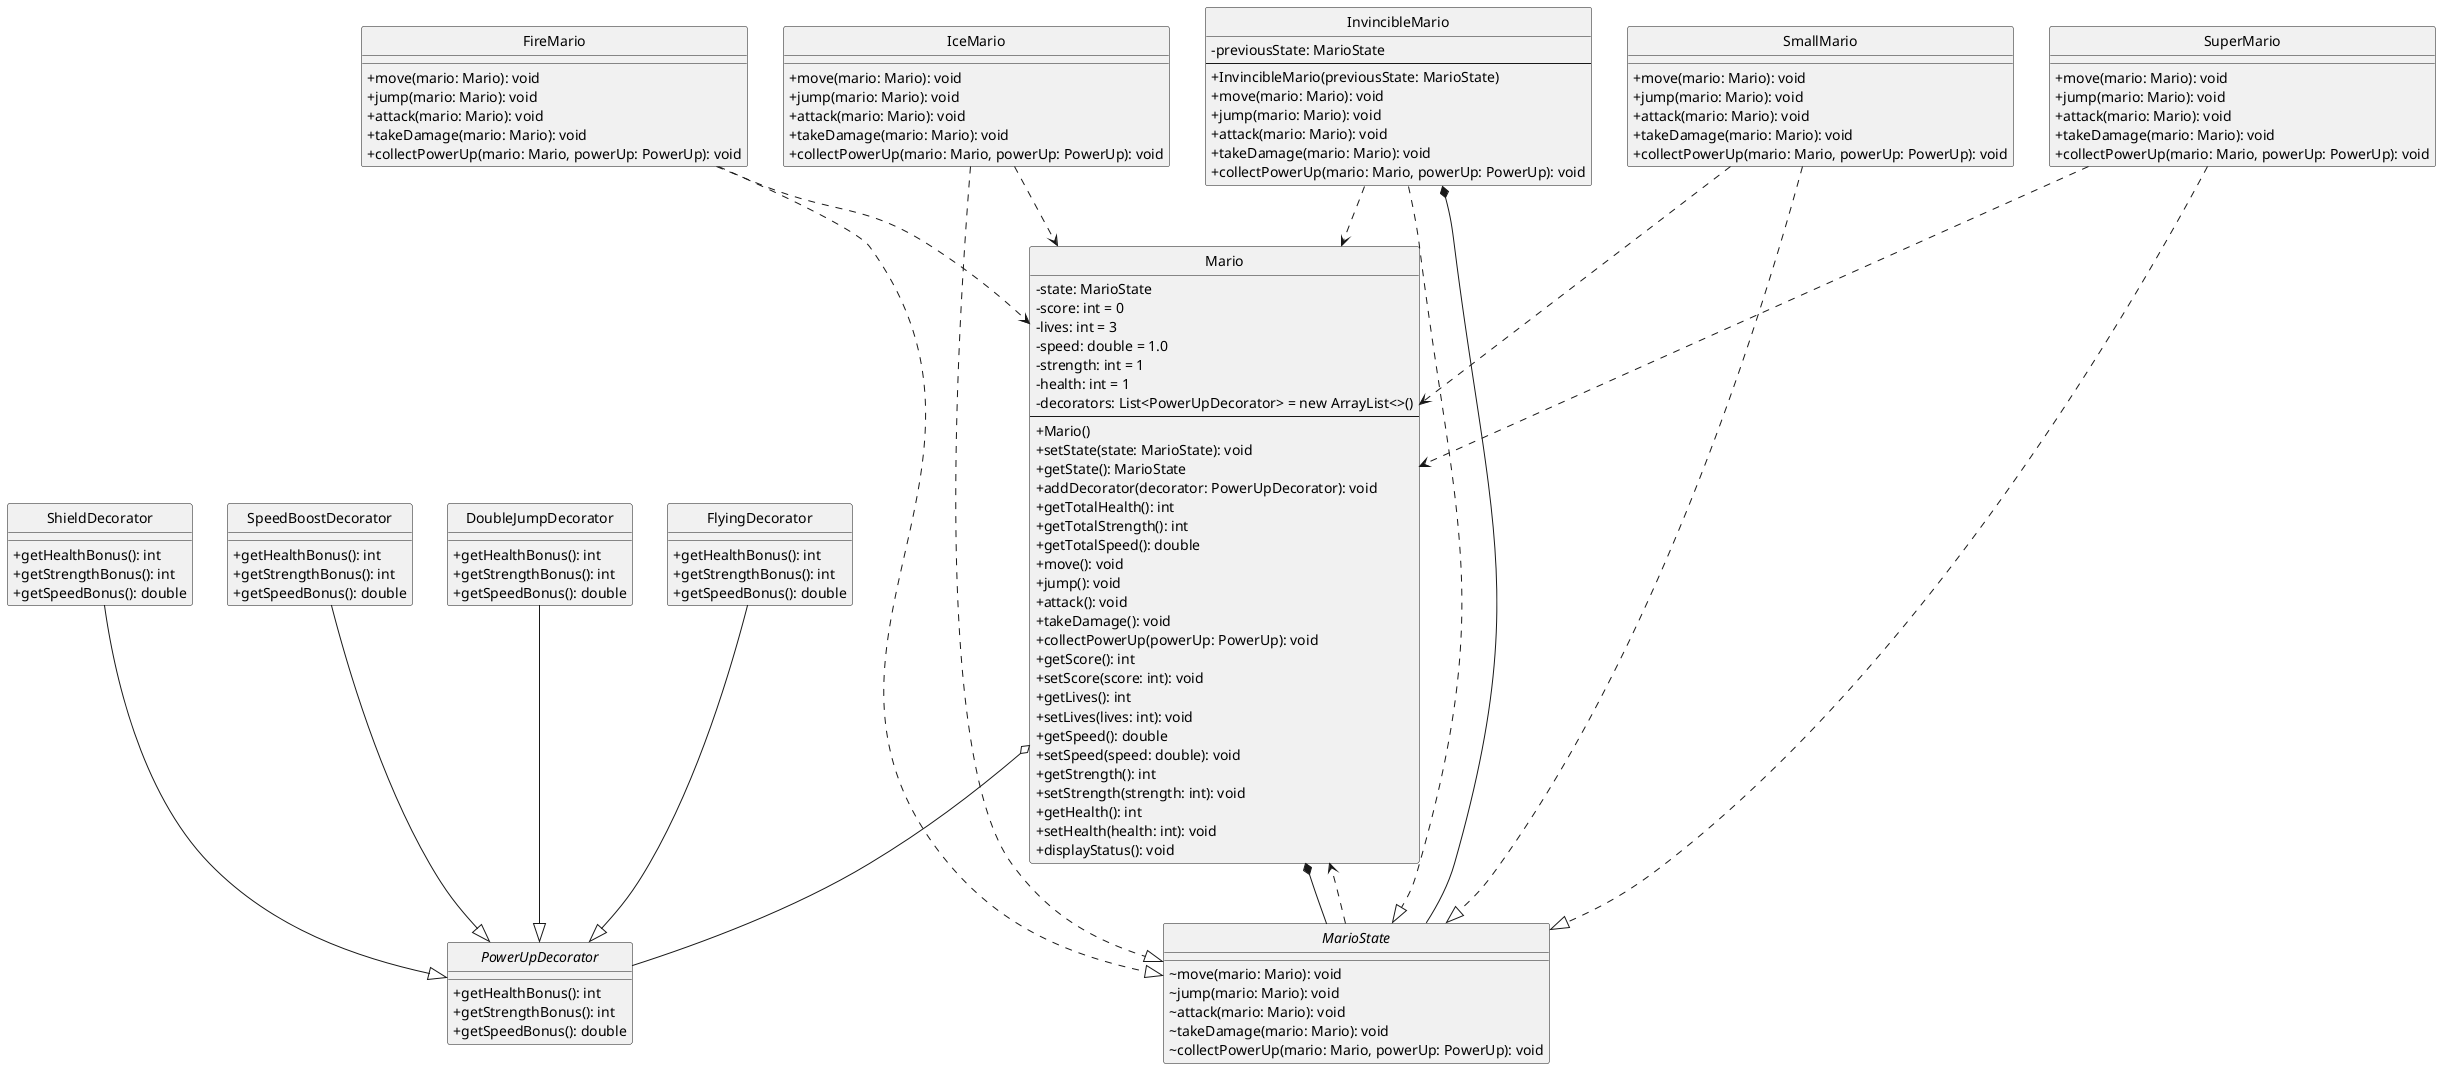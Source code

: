 ' Generated by UML Generator
' Encoded: rLTDRzim3BtxL-Zeh7FGOhTW2zeX69QX1GPaEmqxC3BdQ94jGv9JT5tpsoTRbYr_PS201SYjVO-aHFAHLcwL1gcBb0Tgpx8S9AI4Sb3gJcl9jeN6DHNPXlr2SXtiM8o4Caav1a5bHLQYs7ByLAJv2gcGe8Kapm4XLmdgZmXSxzwBh53XR45OfcjYeoLcoJYL8yOD7bVHWnTtsWScyG4a4_QCL1mmJCl_5wI2ZSj1iBZaVfehJN6WDT3z5AjXZoj88PcCJGNdIFLdyOZoQ_UKroItw8BKjFDha-1FB4lEKQurlVnghRC3ooWpURMfHBd40nE5scZGMCUg_Yx9g3oqvnPEUimkjpGFm3BRscSpnPhH5v8QA0IPg0KngZ4o-_PznAsfenghdpB2n4fav9qPUeDmTa3ba3ULJQax9pW3tiolRJohL6TxKuAxIjSTA7RYDr7lcT9lwnIReLWQommVoPsKy5HPBCDPqrpRqgfpgXmFS_5ma8fNviGPpNgvNa4SDsU6pQsQaZTSDzWNeO7RSUsEOqMuSHsZoh9va-garvVRK6BZifgMqfHuwcgKBVRkfnpKzhxhS5ygeEjWeLOQlHE6cIg7TiJJRzEWTif3E_hgUWxQeHhC4w3d4pELStWgfM2tfviIOuRo1r3qj5ADo_74cZYUM1F7aslY-DSrSVpNDG5RKp2WsdxH1wB-Zr-UpOuXZyzoKWgSN_nNhivHA7sMcXKvoWkksTYZCuf-BmSA3ze7utnkU6_v-qnD1FsNsNZCvbNL3-aHBcB_zJ9mwV6lekWKtGOUDRUWCE3WqjugQuFqftGyNs_2-jVlK4tK4IrFH6vrE8ZiKoxoBMQn-Qdo1m
' URL: http://www.plantuml.com/plantuml/uml/rLTDRzim3BtxL-Zeh7FGOhTW2zeX69QX1GPaEmqxC3BdQ94jGv9JT5tpsoTRbYr_PS201SYjVO-aHFAHLcwL1gcBb0Tgpx8S9AI4Sb3gJcl9jeN6DHNPXlr2SXtiM8o4Caav1a5bHLQYs7ByLAJv2gcGe8Kapm4XLmdgZmXSxzwBh53XR45OfcjYeoLcoJYL8yOD7bVHWnTtsWScyG4a4_QCL1mmJCl_5wI2ZSj1iBZaVfehJN6WDT3z5AjXZoj88PcCJGNdIFLdyOZoQ_UKroItw8BKjFDha-1FB4lEKQurlVnghRC3ooWpURMfHBd40nE5scZGMCUg_Yx9g3oqvnPEUimkjpGFm3BRscSpnPhH5v8QA0IPg0KngZ4o-_PznAsfenghdpB2n4fav9qPUeDmTa3ba3ULJQax9pW3tiolRJohL6TxKuAxIjSTA7RYDr7lcT9lwnIReLWQommVoPsKy5HPBCDPqrpRqgfpgXmFS_5ma8fNviGPpNgvNa4SDsU6pQsQaZTSDzWNeO7RSUsEOqMuSHsZoh9va-garvVRK6BZifgMqfHuwcgKBVRkfnpKzhxhS5ygeEjWeLOQlHE6cIg7TiJJRzEWTif3E_hgUWxQeHhC4w3d4pELStWgfM2tfviIOuRo1r3qj5ADo_74cZYUM1F7aslY-DSrSVpNDG5RKp2WsdxH1wB-Zr-UpOuXZyzoKWgSN_nNhivHA7sMcXKvoWkksTYZCuf-BmSA3ze7utnkU6_v-qnD1FsNsNZCvbNL3-aHBcB_zJ9mwV6lekWKtGOUDRUWCE3WqjugQuFqftGyNs_2-jVlK4tK4IrFH6vrE8ZiKoxoBMQn-Qdo1m
' Generated on: 2025-08-31T10:42:49.795826

@startuml
skinparam classAttributeIconSize 0
hide circle

class DoubleJumpDecorator {
  +getHealthBonus(): int
  +getStrengthBonus(): int
  +getSpeedBonus(): double
}

class FireMario {
  +move(mario: Mario): void
  +jump(mario: Mario): void
  +attack(mario: Mario): void
  +takeDamage(mario: Mario): void
  +collectPowerUp(mario: Mario, powerUp: PowerUp): void
}

class FlyingDecorator {
  +getHealthBonus(): int
  +getStrengthBonus(): int
  +getSpeedBonus(): double
}

class IceMario {
  +move(mario: Mario): void
  +jump(mario: Mario): void
  +attack(mario: Mario): void
  +takeDamage(mario: Mario): void
  +collectPowerUp(mario: Mario, powerUp: PowerUp): void
}

class InvincibleMario {
  -previousState: MarioState
  --
  +InvincibleMario(previousState: MarioState)
  +move(mario: Mario): void
  +jump(mario: Mario): void
  +attack(mario: Mario): void
  +takeDamage(mario: Mario): void
  +collectPowerUp(mario: Mario, powerUp: PowerUp): void
}


class Mario {
  -state: MarioState
  -score: int = 0
  -lives: int = 3
  -speed: double = 1.0
  -strength: int = 1
  -health: int = 1
  -decorators: List<PowerUpDecorator> = new ArrayList<>()
  --
  +Mario()
  +setState(state: MarioState): void
  +getState(): MarioState
  +addDecorator(decorator: PowerUpDecorator): void
  +getTotalHealth(): int
  +getTotalStrength(): int
  +getTotalSpeed(): double
  +move(): void
  +jump(): void
  +attack(): void
  +takeDamage(): void
  +collectPowerUp(powerUp: PowerUp): void
  +getScore(): int
  +setScore(score: int): void
  +getLives(): int
  +setLives(lives: int): void
  +getSpeed(): double
  +setSpeed(speed: double): void
  +getStrength(): int
  +setStrength(strength: int): void
  +getHealth(): int
  +setHealth(health: int): void
  +displayStatus(): void
}

interface MarioState {
  ~move(mario: Mario): void
  ~jump(mario: Mario): void
  ~attack(mario: Mario): void
  ~takeDamage(mario: Mario): void
  ~collectPowerUp(mario: Mario, powerUp: PowerUp): void
}

abstract class PowerUpDecorator {
  +getHealthBonus(): int
  +getStrengthBonus(): int
  +getSpeedBonus(): double
}

class ShieldDecorator {
  +getHealthBonus(): int
  +getStrengthBonus(): int
  +getSpeedBonus(): double
}

class SmallMario {
  +move(mario: Mario): void
  +jump(mario: Mario): void
  +attack(mario: Mario): void
  +takeDamage(mario: Mario): void
  +collectPowerUp(mario: Mario, powerUp: PowerUp): void
}

class SpeedBoostDecorator {
  +getHealthBonus(): int
  +getStrengthBonus(): int
  +getSpeedBonus(): double
}

class SuperMario {
  +move(mario: Mario): void
  +jump(mario: Mario): void
  +attack(mario: Mario): void
  +takeDamage(mario: Mario): void
  +collectPowerUp(mario: Mario, powerUp: PowerUp): void
}

DoubleJumpDecorator --|> PowerUpDecorator
FireMario ..|> MarioState
FireMario ..> Mario
FlyingDecorator --|> PowerUpDecorator
IceMario ..|> MarioState
IceMario ..> Mario
InvincibleMario ..|> MarioState
InvincibleMario *-- MarioState
InvincibleMario ..> Mario
Mario *-- MarioState
Mario o-- PowerUpDecorator
MarioState ..> Mario
ShieldDecorator --|> PowerUpDecorator
SmallMario ..|> MarioState
SmallMario ..> Mario
SpeedBoostDecorator --|> PowerUpDecorator
SuperMario ..|> MarioState
SuperMario ..> Mario
@enduml